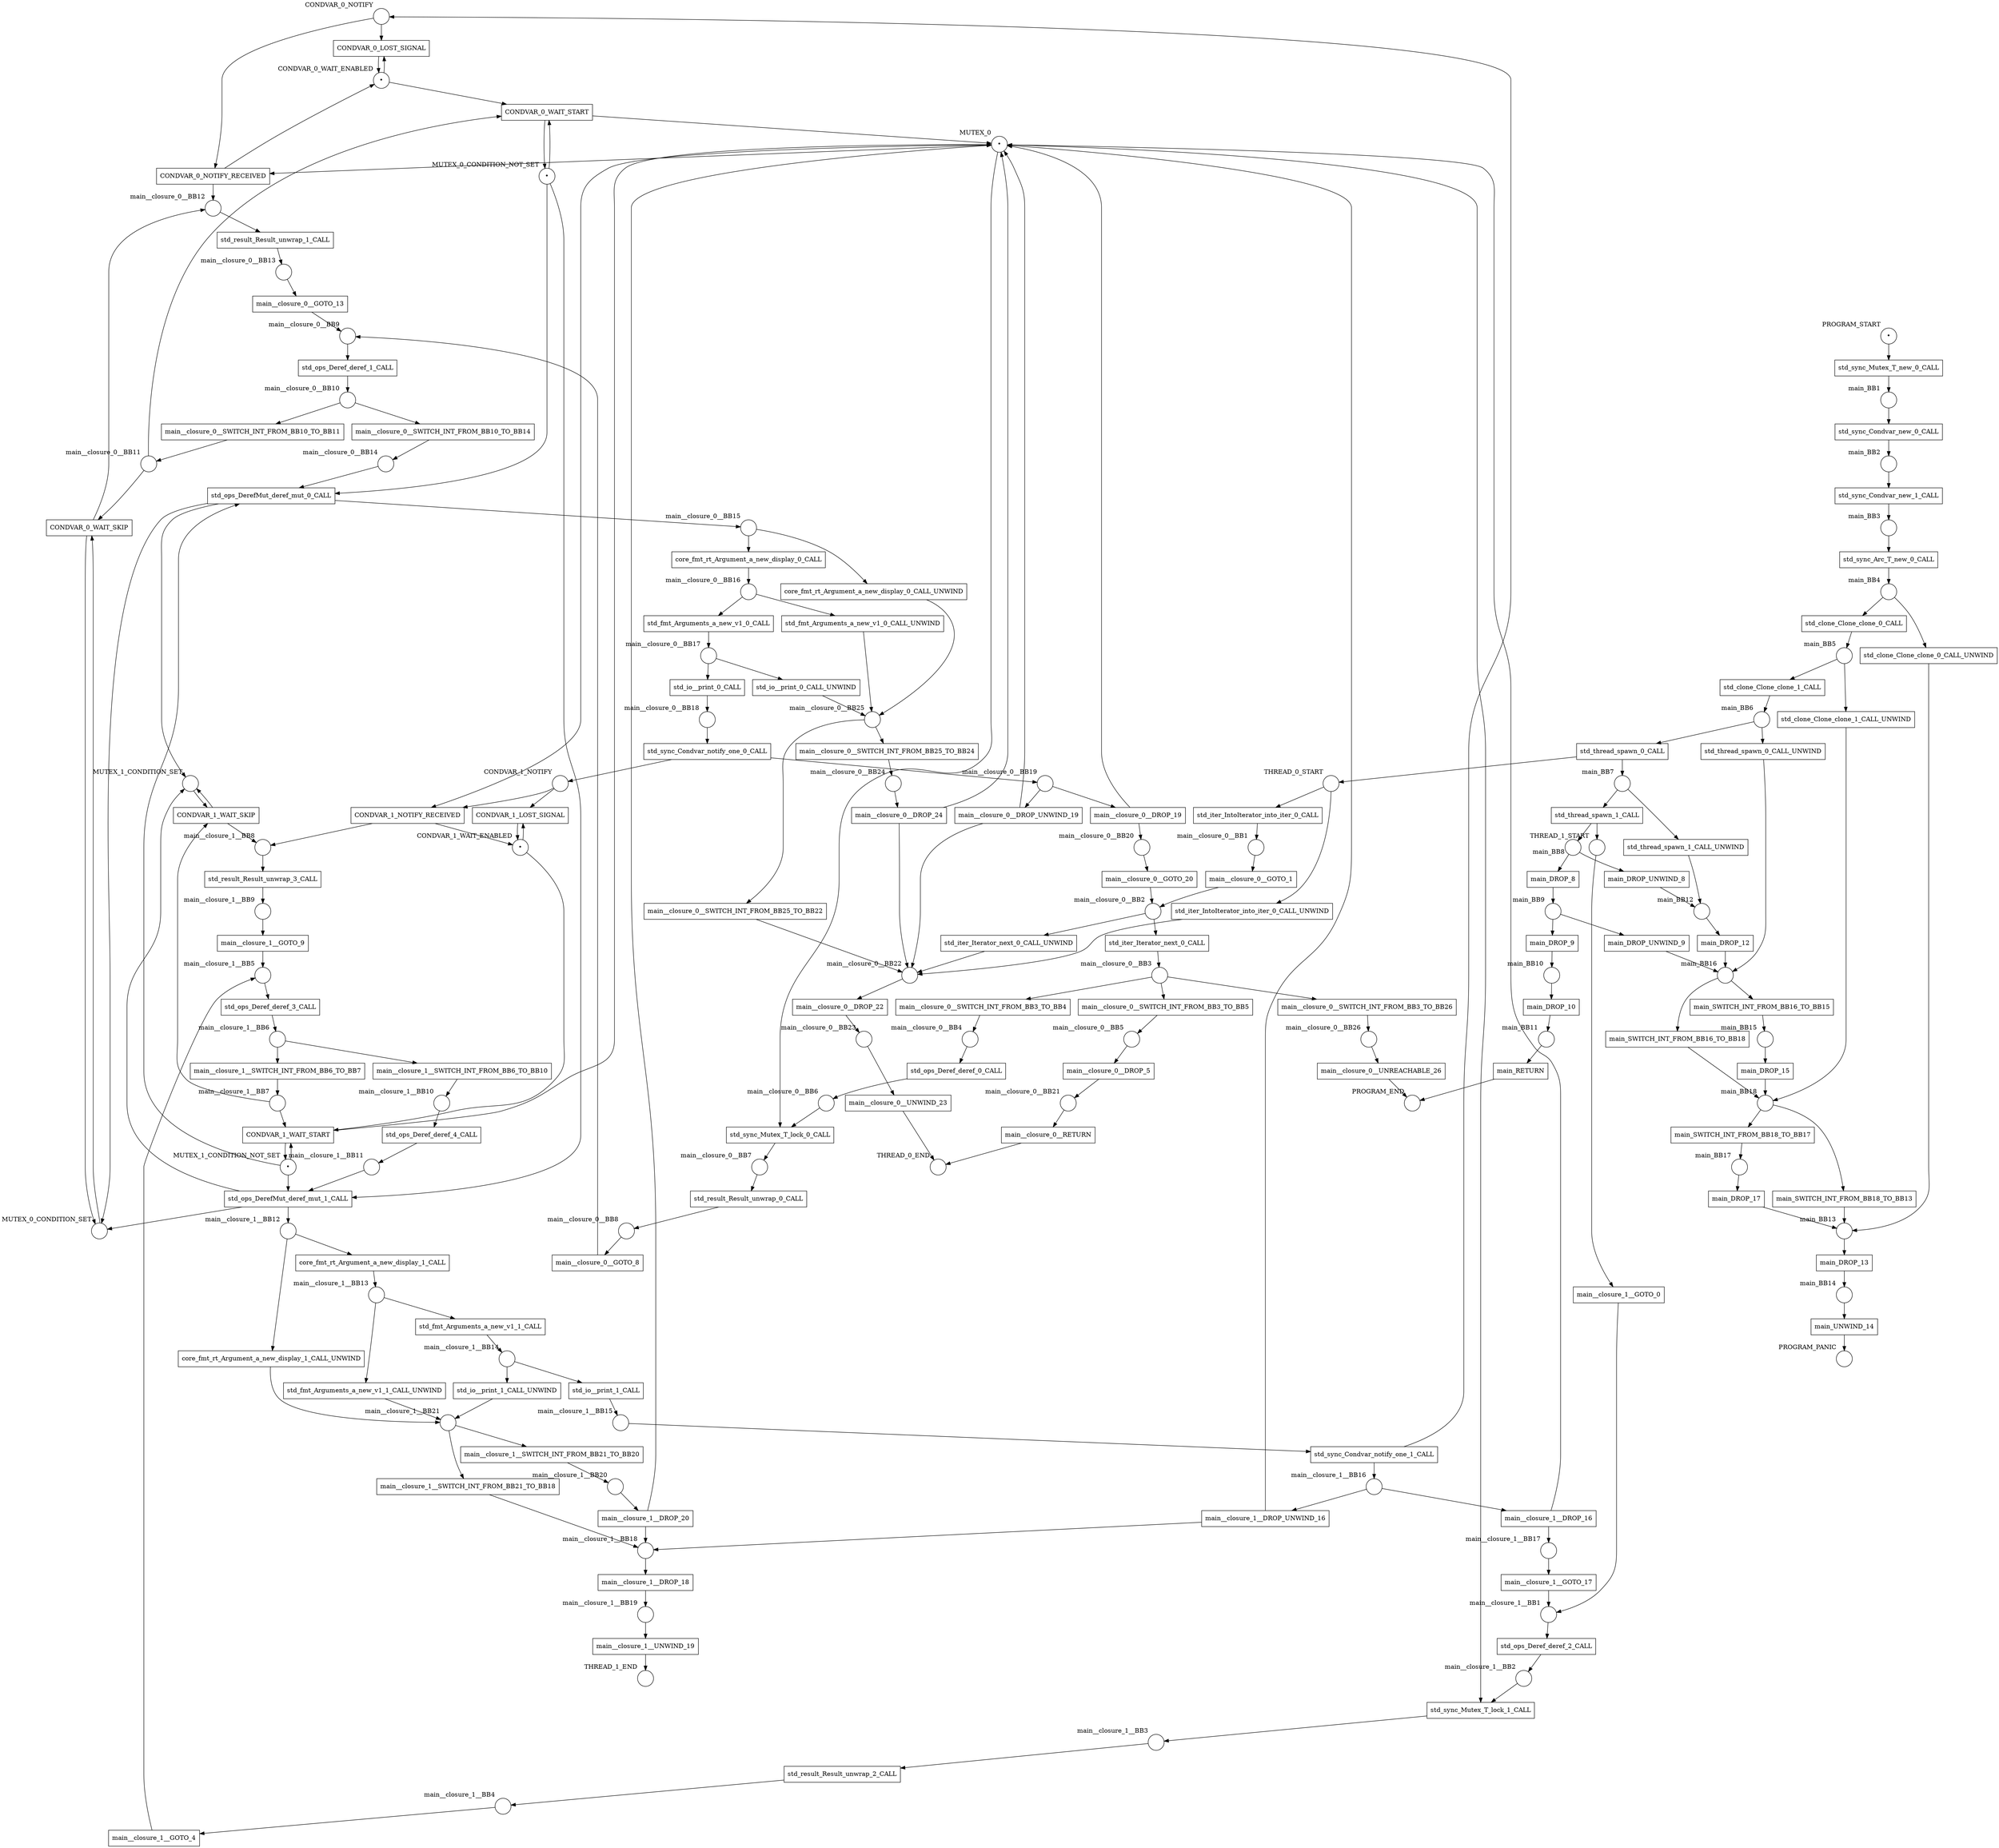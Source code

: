 digraph petrinet {
    CONDVAR_0_NOTIFY [shape="circle" xlabel="CONDVAR_0_NOTIFY" label=""];
    CONDVAR_0_WAIT_ENABLED [shape="circle" xlabel="CONDVAR_0_WAIT_ENABLED" label="•"];
    CONDVAR_1_NOTIFY [shape="circle" xlabel="CONDVAR_1_NOTIFY" label=""];
    CONDVAR_1_WAIT_ENABLED [shape="circle" xlabel="CONDVAR_1_WAIT_ENABLED" label="•"];
    MUTEX_0 [shape="circle" xlabel="MUTEX_0" label="•"];
    MUTEX_0_CONDITION_NOT_SET [shape="circle" xlabel="MUTEX_0_CONDITION_NOT_SET" label="•"];
    MUTEX_0_CONDITION_SET [shape="circle" xlabel="MUTEX_0_CONDITION_SET" label=""];
    MUTEX_1_CONDITION_NOT_SET [shape="circle" xlabel="MUTEX_1_CONDITION_NOT_SET" label="•"];
    MUTEX_1_CONDITION_SET [shape="circle" xlabel="MUTEX_1_CONDITION_SET" label=""];
    PROGRAM_END [shape="circle" xlabel="PROGRAM_END" label=""];
    PROGRAM_PANIC [shape="circle" xlabel="PROGRAM_PANIC" label=""];
    PROGRAM_START [shape="circle" xlabel="PROGRAM_START" label="•"];
    THREAD_0_END [shape="circle" xlabel="THREAD_0_END" label=""];
    THREAD_0_START [shape="circle" xlabel="THREAD_0_START" label=""];
    THREAD_1_END [shape="circle" xlabel="THREAD_1_END" label=""];
    THREAD_1_START [shape="circle" xlabel="THREAD_1_START" label=""];
    main_BB1 [shape="circle" xlabel="main_BB1" label=""];
    main_BB10 [shape="circle" xlabel="main_BB10" label=""];
    main_BB11 [shape="circle" xlabel="main_BB11" label=""];
    main_BB12 [shape="circle" xlabel="main_BB12" label=""];
    main_BB13 [shape="circle" xlabel="main_BB13" label=""];
    main_BB14 [shape="circle" xlabel="main_BB14" label=""];
    main_BB15 [shape="circle" xlabel="main_BB15" label=""];
    main_BB16 [shape="circle" xlabel="main_BB16" label=""];
    main_BB17 [shape="circle" xlabel="main_BB17" label=""];
    main_BB18 [shape="circle" xlabel="main_BB18" label=""];
    main_BB2 [shape="circle" xlabel="main_BB2" label=""];
    main_BB3 [shape="circle" xlabel="main_BB3" label=""];
    main_BB4 [shape="circle" xlabel="main_BB4" label=""];
    main_BB5 [shape="circle" xlabel="main_BB5" label=""];
    main_BB6 [shape="circle" xlabel="main_BB6" label=""];
    main_BB7 [shape="circle" xlabel="main_BB7" label=""];
    main_BB8 [shape="circle" xlabel="main_BB8" label=""];
    main_BB9 [shape="circle" xlabel="main_BB9" label=""];
    main__closure_0__BB1 [shape="circle" xlabel="main__closure_0__BB1" label=""];
    main__closure_0__BB10 [shape="circle" xlabel="main__closure_0__BB10" label=""];
    main__closure_0__BB11 [shape="circle" xlabel="main__closure_0__BB11" label=""];
    main__closure_0__BB12 [shape="circle" xlabel="main__closure_0__BB12" label=""];
    main__closure_0__BB13 [shape="circle" xlabel="main__closure_0__BB13" label=""];
    main__closure_0__BB14 [shape="circle" xlabel="main__closure_0__BB14" label=""];
    main__closure_0__BB15 [shape="circle" xlabel="main__closure_0__BB15" label=""];
    main__closure_0__BB16 [shape="circle" xlabel="main__closure_0__BB16" label=""];
    main__closure_0__BB17 [shape="circle" xlabel="main__closure_0__BB17" label=""];
    main__closure_0__BB18 [shape="circle" xlabel="main__closure_0__BB18" label=""];
    main__closure_0__BB19 [shape="circle" xlabel="main__closure_0__BB19" label=""];
    main__closure_0__BB2 [shape="circle" xlabel="main__closure_0__BB2" label=""];
    main__closure_0__BB20 [shape="circle" xlabel="main__closure_0__BB20" label=""];
    main__closure_0__BB21 [shape="circle" xlabel="main__closure_0__BB21" label=""];
    main__closure_0__BB22 [shape="circle" xlabel="main__closure_0__BB22" label=""];
    main__closure_0__BB23 [shape="circle" xlabel="main__closure_0__BB23" label=""];
    main__closure_0__BB24 [shape="circle" xlabel="main__closure_0__BB24" label=""];
    main__closure_0__BB25 [shape="circle" xlabel="main__closure_0__BB25" label=""];
    main__closure_0__BB26 [shape="circle" xlabel="main__closure_0__BB26" label=""];
    main__closure_0__BB3 [shape="circle" xlabel="main__closure_0__BB3" label=""];
    main__closure_0__BB4 [shape="circle" xlabel="main__closure_0__BB4" label=""];
    main__closure_0__BB5 [shape="circle" xlabel="main__closure_0__BB5" label=""];
    main__closure_0__BB6 [shape="circle" xlabel="main__closure_0__BB6" label=""];
    main__closure_0__BB7 [shape="circle" xlabel="main__closure_0__BB7" label=""];
    main__closure_0__BB8 [shape="circle" xlabel="main__closure_0__BB8" label=""];
    main__closure_0__BB9 [shape="circle" xlabel="main__closure_0__BB9" label=""];
    main__closure_1__BB1 [shape="circle" xlabel="main__closure_1__BB1" label=""];
    main__closure_1__BB10 [shape="circle" xlabel="main__closure_1__BB10" label=""];
    main__closure_1__BB11 [shape="circle" xlabel="main__closure_1__BB11" label=""];
    main__closure_1__BB12 [shape="circle" xlabel="main__closure_1__BB12" label=""];
    main__closure_1__BB13 [shape="circle" xlabel="main__closure_1__BB13" label=""];
    main__closure_1__BB14 [shape="circle" xlabel="main__closure_1__BB14" label=""];
    main__closure_1__BB15 [shape="circle" xlabel="main__closure_1__BB15" label=""];
    main__closure_1__BB16 [shape="circle" xlabel="main__closure_1__BB16" label=""];
    main__closure_1__BB17 [shape="circle" xlabel="main__closure_1__BB17" label=""];
    main__closure_1__BB18 [shape="circle" xlabel="main__closure_1__BB18" label=""];
    main__closure_1__BB19 [shape="circle" xlabel="main__closure_1__BB19" label=""];
    main__closure_1__BB2 [shape="circle" xlabel="main__closure_1__BB2" label=""];
    main__closure_1__BB20 [shape="circle" xlabel="main__closure_1__BB20" label=""];
    main__closure_1__BB21 [shape="circle" xlabel="main__closure_1__BB21" label=""];
    main__closure_1__BB3 [shape="circle" xlabel="main__closure_1__BB3" label=""];
    main__closure_1__BB4 [shape="circle" xlabel="main__closure_1__BB4" label=""];
    main__closure_1__BB5 [shape="circle" xlabel="main__closure_1__BB5" label=""];
    main__closure_1__BB6 [shape="circle" xlabel="main__closure_1__BB6" label=""];
    main__closure_1__BB7 [shape="circle" xlabel="main__closure_1__BB7" label=""];
    main__closure_1__BB8 [shape="circle" xlabel="main__closure_1__BB8" label=""];
    main__closure_1__BB9 [shape="circle" xlabel="main__closure_1__BB9" label=""];
    CONDVAR_0_LOST_SIGNAL [shape="box" xlabel="" label="CONDVAR_0_LOST_SIGNAL"];
    CONDVAR_0_NOTIFY_RECEIVED [shape="box" xlabel="" label="CONDVAR_0_NOTIFY_RECEIVED"];
    CONDVAR_0_WAIT_SKIP [shape="box" xlabel="" label="CONDVAR_0_WAIT_SKIP"];
    CONDVAR_0_WAIT_START [shape="box" xlabel="" label="CONDVAR_0_WAIT_START"];
    CONDVAR_1_LOST_SIGNAL [shape="box" xlabel="" label="CONDVAR_1_LOST_SIGNAL"];
    CONDVAR_1_NOTIFY_RECEIVED [shape="box" xlabel="" label="CONDVAR_1_NOTIFY_RECEIVED"];
    CONDVAR_1_WAIT_SKIP [shape="box" xlabel="" label="CONDVAR_1_WAIT_SKIP"];
    CONDVAR_1_WAIT_START [shape="box" xlabel="" label="CONDVAR_1_WAIT_START"];
    core_fmt_rt_Argument_a_new_display_0_CALL [shape="box" xlabel="" label="core_fmt_rt_Argument_a_new_display_0_CALL"];
    core_fmt_rt_Argument_a_new_display_0_CALL_UNWIND [shape="box" xlabel="" label="core_fmt_rt_Argument_a_new_display_0_CALL_UNWIND"];
    core_fmt_rt_Argument_a_new_display_1_CALL [shape="box" xlabel="" label="core_fmt_rt_Argument_a_new_display_1_CALL"];
    core_fmt_rt_Argument_a_new_display_1_CALL_UNWIND [shape="box" xlabel="" label="core_fmt_rt_Argument_a_new_display_1_CALL_UNWIND"];
    main_DROP_10 [shape="box" xlabel="" label="main_DROP_10"];
    main_DROP_12 [shape="box" xlabel="" label="main_DROP_12"];
    main_DROP_13 [shape="box" xlabel="" label="main_DROP_13"];
    main_DROP_15 [shape="box" xlabel="" label="main_DROP_15"];
    main_DROP_17 [shape="box" xlabel="" label="main_DROP_17"];
    main_DROP_8 [shape="box" xlabel="" label="main_DROP_8"];
    main_DROP_9 [shape="box" xlabel="" label="main_DROP_9"];
    main_DROP_UNWIND_8 [shape="box" xlabel="" label="main_DROP_UNWIND_8"];
    main_DROP_UNWIND_9 [shape="box" xlabel="" label="main_DROP_UNWIND_9"];
    main_RETURN [shape="box" xlabel="" label="main_RETURN"];
    main_SWITCH_INT_FROM_BB16_TO_BB15 [shape="box" xlabel="" label="main_SWITCH_INT_FROM_BB16_TO_BB15"];
    main_SWITCH_INT_FROM_BB16_TO_BB18 [shape="box" xlabel="" label="main_SWITCH_INT_FROM_BB16_TO_BB18"];
    main_SWITCH_INT_FROM_BB18_TO_BB13 [shape="box" xlabel="" label="main_SWITCH_INT_FROM_BB18_TO_BB13"];
    main_SWITCH_INT_FROM_BB18_TO_BB17 [shape="box" xlabel="" label="main_SWITCH_INT_FROM_BB18_TO_BB17"];
    main_UNWIND_14 [shape="box" xlabel="" label="main_UNWIND_14"];
    main__closure_0__DROP_19 [shape="box" xlabel="" label="main__closure_0__DROP_19"];
    main__closure_0__DROP_22 [shape="box" xlabel="" label="main__closure_0__DROP_22"];
    main__closure_0__DROP_24 [shape="box" xlabel="" label="main__closure_0__DROP_24"];
    main__closure_0__DROP_5 [shape="box" xlabel="" label="main__closure_0__DROP_5"];
    main__closure_0__DROP_UNWIND_19 [shape="box" xlabel="" label="main__closure_0__DROP_UNWIND_19"];
    main__closure_0__GOTO_1 [shape="box" xlabel="" label="main__closure_0__GOTO_1"];
    main__closure_0__GOTO_13 [shape="box" xlabel="" label="main__closure_0__GOTO_13"];
    main__closure_0__GOTO_20 [shape="box" xlabel="" label="main__closure_0__GOTO_20"];
    main__closure_0__GOTO_8 [shape="box" xlabel="" label="main__closure_0__GOTO_8"];
    main__closure_0__RETURN [shape="box" xlabel="" label="main__closure_0__RETURN"];
    main__closure_0__SWITCH_INT_FROM_BB10_TO_BB11 [shape="box" xlabel="" label="main__closure_0__SWITCH_INT_FROM_BB10_TO_BB11"];
    main__closure_0__SWITCH_INT_FROM_BB10_TO_BB14 [shape="box" xlabel="" label="main__closure_0__SWITCH_INT_FROM_BB10_TO_BB14"];
    main__closure_0__SWITCH_INT_FROM_BB25_TO_BB22 [shape="box" xlabel="" label="main__closure_0__SWITCH_INT_FROM_BB25_TO_BB22"];
    main__closure_0__SWITCH_INT_FROM_BB25_TO_BB24 [shape="box" xlabel="" label="main__closure_0__SWITCH_INT_FROM_BB25_TO_BB24"];
    main__closure_0__SWITCH_INT_FROM_BB3_TO_BB26 [shape="box" xlabel="" label="main__closure_0__SWITCH_INT_FROM_BB3_TO_BB26"];
    main__closure_0__SWITCH_INT_FROM_BB3_TO_BB4 [shape="box" xlabel="" label="main__closure_0__SWITCH_INT_FROM_BB3_TO_BB4"];
    main__closure_0__SWITCH_INT_FROM_BB3_TO_BB5 [shape="box" xlabel="" label="main__closure_0__SWITCH_INT_FROM_BB3_TO_BB5"];
    main__closure_0__UNREACHABLE_26 [shape="box" xlabel="" label="main__closure_0__UNREACHABLE_26"];
    main__closure_0__UNWIND_23 [shape="box" xlabel="" label="main__closure_0__UNWIND_23"];
    main__closure_1__DROP_16 [shape="box" xlabel="" label="main__closure_1__DROP_16"];
    main__closure_1__DROP_18 [shape="box" xlabel="" label="main__closure_1__DROP_18"];
    main__closure_1__DROP_20 [shape="box" xlabel="" label="main__closure_1__DROP_20"];
    main__closure_1__DROP_UNWIND_16 [shape="box" xlabel="" label="main__closure_1__DROP_UNWIND_16"];
    main__closure_1__GOTO_0 [shape="box" xlabel="" label="main__closure_1__GOTO_0"];
    main__closure_1__GOTO_17 [shape="box" xlabel="" label="main__closure_1__GOTO_17"];
    main__closure_1__GOTO_4 [shape="box" xlabel="" label="main__closure_1__GOTO_4"];
    main__closure_1__GOTO_9 [shape="box" xlabel="" label="main__closure_1__GOTO_9"];
    main__closure_1__SWITCH_INT_FROM_BB21_TO_BB18 [shape="box" xlabel="" label="main__closure_1__SWITCH_INT_FROM_BB21_TO_BB18"];
    main__closure_1__SWITCH_INT_FROM_BB21_TO_BB20 [shape="box" xlabel="" label="main__closure_1__SWITCH_INT_FROM_BB21_TO_BB20"];
    main__closure_1__SWITCH_INT_FROM_BB6_TO_BB10 [shape="box" xlabel="" label="main__closure_1__SWITCH_INT_FROM_BB6_TO_BB10"];
    main__closure_1__SWITCH_INT_FROM_BB6_TO_BB7 [shape="box" xlabel="" label="main__closure_1__SWITCH_INT_FROM_BB6_TO_BB7"];
    main__closure_1__UNWIND_19 [shape="box" xlabel="" label="main__closure_1__UNWIND_19"];
    std_clone_Clone_clone_0_CALL [shape="box" xlabel="" label="std_clone_Clone_clone_0_CALL"];
    std_clone_Clone_clone_0_CALL_UNWIND [shape="box" xlabel="" label="std_clone_Clone_clone_0_CALL_UNWIND"];
    std_clone_Clone_clone_1_CALL [shape="box" xlabel="" label="std_clone_Clone_clone_1_CALL"];
    std_clone_Clone_clone_1_CALL_UNWIND [shape="box" xlabel="" label="std_clone_Clone_clone_1_CALL_UNWIND"];
    std_fmt_Arguments_a_new_v1_0_CALL [shape="box" xlabel="" label="std_fmt_Arguments_a_new_v1_0_CALL"];
    std_fmt_Arguments_a_new_v1_0_CALL_UNWIND [shape="box" xlabel="" label="std_fmt_Arguments_a_new_v1_0_CALL_UNWIND"];
    std_fmt_Arguments_a_new_v1_1_CALL [shape="box" xlabel="" label="std_fmt_Arguments_a_new_v1_1_CALL"];
    std_fmt_Arguments_a_new_v1_1_CALL_UNWIND [shape="box" xlabel="" label="std_fmt_Arguments_a_new_v1_1_CALL_UNWIND"];
    std_io__print_0_CALL [shape="box" xlabel="" label="std_io__print_0_CALL"];
    std_io__print_0_CALL_UNWIND [shape="box" xlabel="" label="std_io__print_0_CALL_UNWIND"];
    std_io__print_1_CALL [shape="box" xlabel="" label="std_io__print_1_CALL"];
    std_io__print_1_CALL_UNWIND [shape="box" xlabel="" label="std_io__print_1_CALL_UNWIND"];
    std_iter_IntoIterator_into_iter_0_CALL [shape="box" xlabel="" label="std_iter_IntoIterator_into_iter_0_CALL"];
    std_iter_IntoIterator_into_iter_0_CALL_UNWIND [shape="box" xlabel="" label="std_iter_IntoIterator_into_iter_0_CALL_UNWIND"];
    std_iter_Iterator_next_0_CALL [shape="box" xlabel="" label="std_iter_Iterator_next_0_CALL"];
    std_iter_Iterator_next_0_CALL_UNWIND [shape="box" xlabel="" label="std_iter_Iterator_next_0_CALL_UNWIND"];
    std_ops_DerefMut_deref_mut_0_CALL [shape="box" xlabel="" label="std_ops_DerefMut_deref_mut_0_CALL"];
    std_ops_DerefMut_deref_mut_1_CALL [shape="box" xlabel="" label="std_ops_DerefMut_deref_mut_1_CALL"];
    std_ops_Deref_deref_0_CALL [shape="box" xlabel="" label="std_ops_Deref_deref_0_CALL"];
    std_ops_Deref_deref_1_CALL [shape="box" xlabel="" label="std_ops_Deref_deref_1_CALL"];
    std_ops_Deref_deref_2_CALL [shape="box" xlabel="" label="std_ops_Deref_deref_2_CALL"];
    std_ops_Deref_deref_3_CALL [shape="box" xlabel="" label="std_ops_Deref_deref_3_CALL"];
    std_ops_Deref_deref_4_CALL [shape="box" xlabel="" label="std_ops_Deref_deref_4_CALL"];
    std_result_Result_unwrap_0_CALL [shape="box" xlabel="" label="std_result_Result_unwrap_0_CALL"];
    std_result_Result_unwrap_1_CALL [shape="box" xlabel="" label="std_result_Result_unwrap_1_CALL"];
    std_result_Result_unwrap_2_CALL [shape="box" xlabel="" label="std_result_Result_unwrap_2_CALL"];
    std_result_Result_unwrap_3_CALL [shape="box" xlabel="" label="std_result_Result_unwrap_3_CALL"];
    std_sync_Arc_T_new_0_CALL [shape="box" xlabel="" label="std_sync_Arc_T_new_0_CALL"];
    std_sync_Condvar_new_0_CALL [shape="box" xlabel="" label="std_sync_Condvar_new_0_CALL"];
    std_sync_Condvar_new_1_CALL [shape="box" xlabel="" label="std_sync_Condvar_new_1_CALL"];
    std_sync_Condvar_notify_one_0_CALL [shape="box" xlabel="" label="std_sync_Condvar_notify_one_0_CALL"];
    std_sync_Condvar_notify_one_1_CALL [shape="box" xlabel="" label="std_sync_Condvar_notify_one_1_CALL"];
    std_sync_Mutex_T_lock_0_CALL [shape="box" xlabel="" label="std_sync_Mutex_T_lock_0_CALL"];
    std_sync_Mutex_T_lock_1_CALL [shape="box" xlabel="" label="std_sync_Mutex_T_lock_1_CALL"];
    std_sync_Mutex_T_new_0_CALL [shape="box" xlabel="" label="std_sync_Mutex_T_new_0_CALL"];
    std_thread_spawn_0_CALL [shape="box" xlabel="" label="std_thread_spawn_0_CALL"];
    std_thread_spawn_0_CALL_UNWIND [shape="box" xlabel="" label="std_thread_spawn_0_CALL_UNWIND"];
    std_thread_spawn_1_CALL [shape="box" xlabel="" label="std_thread_spawn_1_CALL"];
    std_thread_spawn_1_CALL_UNWIND [shape="box" xlabel="" label="std_thread_spawn_1_CALL_UNWIND"];
    CONDVAR_0_NOTIFY -> CONDVAR_0_LOST_SIGNAL;
    CONDVAR_0_NOTIFY -> CONDVAR_0_NOTIFY_RECEIVED;
    CONDVAR_0_WAIT_ENABLED -> CONDVAR_0_LOST_SIGNAL;
    CONDVAR_0_WAIT_ENABLED -> CONDVAR_0_WAIT_START;
    CONDVAR_1_NOTIFY -> CONDVAR_1_LOST_SIGNAL;
    CONDVAR_1_NOTIFY -> CONDVAR_1_NOTIFY_RECEIVED;
    CONDVAR_1_WAIT_ENABLED -> CONDVAR_1_LOST_SIGNAL;
    CONDVAR_1_WAIT_ENABLED -> CONDVAR_1_WAIT_START;
    MUTEX_0 -> CONDVAR_0_NOTIFY_RECEIVED;
    MUTEX_0 -> CONDVAR_1_NOTIFY_RECEIVED;
    MUTEX_0 -> std_sync_Mutex_T_lock_0_CALL;
    MUTEX_0 -> std_sync_Mutex_T_lock_1_CALL;
    MUTEX_0_CONDITION_NOT_SET -> CONDVAR_0_WAIT_START;
    MUTEX_0_CONDITION_NOT_SET -> std_ops_DerefMut_deref_mut_0_CALL;
    MUTEX_0_CONDITION_NOT_SET -> std_ops_DerefMut_deref_mut_1_CALL;
    MUTEX_0_CONDITION_SET -> CONDVAR_0_WAIT_SKIP;
    MUTEX_1_CONDITION_NOT_SET -> CONDVAR_1_WAIT_START;
    MUTEX_1_CONDITION_NOT_SET -> std_ops_DerefMut_deref_mut_0_CALL;
    MUTEX_1_CONDITION_NOT_SET -> std_ops_DerefMut_deref_mut_1_CALL;
    MUTEX_1_CONDITION_SET -> CONDVAR_1_WAIT_SKIP;
    PROGRAM_START -> std_sync_Mutex_T_new_0_CALL;
    THREAD_0_START -> std_iter_IntoIterator_into_iter_0_CALL;
    THREAD_0_START -> std_iter_IntoIterator_into_iter_0_CALL_UNWIND;
    THREAD_1_START -> main__closure_1__GOTO_0;
    main_BB1 -> std_sync_Condvar_new_0_CALL;
    main_BB10 -> main_DROP_10;
    main_BB11 -> main_RETURN;
    main_BB12 -> main_DROP_12;
    main_BB13 -> main_DROP_13;
    main_BB14 -> main_UNWIND_14;
    main_BB15 -> main_DROP_15;
    main_BB16 -> main_SWITCH_INT_FROM_BB16_TO_BB15;
    main_BB16 -> main_SWITCH_INT_FROM_BB16_TO_BB18;
    main_BB17 -> main_DROP_17;
    main_BB18 -> main_SWITCH_INT_FROM_BB18_TO_BB13;
    main_BB18 -> main_SWITCH_INT_FROM_BB18_TO_BB17;
    main_BB2 -> std_sync_Condvar_new_1_CALL;
    main_BB3 -> std_sync_Arc_T_new_0_CALL;
    main_BB4 -> std_clone_Clone_clone_0_CALL;
    main_BB4 -> std_clone_Clone_clone_0_CALL_UNWIND;
    main_BB5 -> std_clone_Clone_clone_1_CALL;
    main_BB5 -> std_clone_Clone_clone_1_CALL_UNWIND;
    main_BB6 -> std_thread_spawn_0_CALL;
    main_BB6 -> std_thread_spawn_0_CALL_UNWIND;
    main_BB7 -> std_thread_spawn_1_CALL;
    main_BB7 -> std_thread_spawn_1_CALL_UNWIND;
    main_BB8 -> main_DROP_8;
    main_BB8 -> main_DROP_UNWIND_8;
    main_BB9 -> main_DROP_9;
    main_BB9 -> main_DROP_UNWIND_9;
    main__closure_0__BB1 -> main__closure_0__GOTO_1;
    main__closure_0__BB10 -> main__closure_0__SWITCH_INT_FROM_BB10_TO_BB11;
    main__closure_0__BB10 -> main__closure_0__SWITCH_INT_FROM_BB10_TO_BB14;
    main__closure_0__BB11 -> CONDVAR_0_WAIT_SKIP;
    main__closure_0__BB11 -> CONDVAR_0_WAIT_START;
    main__closure_0__BB12 -> std_result_Result_unwrap_1_CALL;
    main__closure_0__BB13 -> main__closure_0__GOTO_13;
    main__closure_0__BB14 -> std_ops_DerefMut_deref_mut_0_CALL;
    main__closure_0__BB15 -> core_fmt_rt_Argument_a_new_display_0_CALL;
    main__closure_0__BB15 -> core_fmt_rt_Argument_a_new_display_0_CALL_UNWIND;
    main__closure_0__BB16 -> std_fmt_Arguments_a_new_v1_0_CALL;
    main__closure_0__BB16 -> std_fmt_Arguments_a_new_v1_0_CALL_UNWIND;
    main__closure_0__BB17 -> std_io__print_0_CALL;
    main__closure_0__BB17 -> std_io__print_0_CALL_UNWIND;
    main__closure_0__BB18 -> std_sync_Condvar_notify_one_0_CALL;
    main__closure_0__BB19 -> main__closure_0__DROP_19;
    main__closure_0__BB19 -> main__closure_0__DROP_UNWIND_19;
    main__closure_0__BB2 -> std_iter_Iterator_next_0_CALL;
    main__closure_0__BB2 -> std_iter_Iterator_next_0_CALL_UNWIND;
    main__closure_0__BB20 -> main__closure_0__GOTO_20;
    main__closure_0__BB21 -> main__closure_0__RETURN;
    main__closure_0__BB22 -> main__closure_0__DROP_22;
    main__closure_0__BB23 -> main__closure_0__UNWIND_23;
    main__closure_0__BB24 -> main__closure_0__DROP_24;
    main__closure_0__BB25 -> main__closure_0__SWITCH_INT_FROM_BB25_TO_BB22;
    main__closure_0__BB25 -> main__closure_0__SWITCH_INT_FROM_BB25_TO_BB24;
    main__closure_0__BB26 -> main__closure_0__UNREACHABLE_26;
    main__closure_0__BB3 -> main__closure_0__SWITCH_INT_FROM_BB3_TO_BB26;
    main__closure_0__BB3 -> main__closure_0__SWITCH_INT_FROM_BB3_TO_BB4;
    main__closure_0__BB3 -> main__closure_0__SWITCH_INT_FROM_BB3_TO_BB5;
    main__closure_0__BB4 -> std_ops_Deref_deref_0_CALL;
    main__closure_0__BB5 -> main__closure_0__DROP_5;
    main__closure_0__BB6 -> std_sync_Mutex_T_lock_0_CALL;
    main__closure_0__BB7 -> std_result_Result_unwrap_0_CALL;
    main__closure_0__BB8 -> main__closure_0__GOTO_8;
    main__closure_0__BB9 -> std_ops_Deref_deref_1_CALL;
    main__closure_1__BB1 -> std_ops_Deref_deref_2_CALL;
    main__closure_1__BB10 -> std_ops_Deref_deref_4_CALL;
    main__closure_1__BB11 -> std_ops_DerefMut_deref_mut_1_CALL;
    main__closure_1__BB12 -> core_fmt_rt_Argument_a_new_display_1_CALL;
    main__closure_1__BB12 -> core_fmt_rt_Argument_a_new_display_1_CALL_UNWIND;
    main__closure_1__BB13 -> std_fmt_Arguments_a_new_v1_1_CALL;
    main__closure_1__BB13 -> std_fmt_Arguments_a_new_v1_1_CALL_UNWIND;
    main__closure_1__BB14 -> std_io__print_1_CALL;
    main__closure_1__BB14 -> std_io__print_1_CALL_UNWIND;
    main__closure_1__BB15 -> std_sync_Condvar_notify_one_1_CALL;
    main__closure_1__BB16 -> main__closure_1__DROP_16;
    main__closure_1__BB16 -> main__closure_1__DROP_UNWIND_16;
    main__closure_1__BB17 -> main__closure_1__GOTO_17;
    main__closure_1__BB18 -> main__closure_1__DROP_18;
    main__closure_1__BB19 -> main__closure_1__UNWIND_19;
    main__closure_1__BB2 -> std_sync_Mutex_T_lock_1_CALL;
    main__closure_1__BB20 -> main__closure_1__DROP_20;
    main__closure_1__BB21 -> main__closure_1__SWITCH_INT_FROM_BB21_TO_BB18;
    main__closure_1__BB21 -> main__closure_1__SWITCH_INT_FROM_BB21_TO_BB20;
    main__closure_1__BB3 -> std_result_Result_unwrap_2_CALL;
    main__closure_1__BB4 -> main__closure_1__GOTO_4;
    main__closure_1__BB5 -> std_ops_Deref_deref_3_CALL;
    main__closure_1__BB6 -> main__closure_1__SWITCH_INT_FROM_BB6_TO_BB10;
    main__closure_1__BB6 -> main__closure_1__SWITCH_INT_FROM_BB6_TO_BB7;
    main__closure_1__BB7 -> CONDVAR_1_WAIT_SKIP;
    main__closure_1__BB7 -> CONDVAR_1_WAIT_START;
    main__closure_1__BB8 -> std_result_Result_unwrap_3_CALL;
    main__closure_1__BB9 -> main__closure_1__GOTO_9;
    CONDVAR_0_LOST_SIGNAL -> CONDVAR_0_WAIT_ENABLED;
    CONDVAR_0_NOTIFY_RECEIVED -> CONDVAR_0_WAIT_ENABLED;
    CONDVAR_0_NOTIFY_RECEIVED -> main__closure_0__BB12;
    CONDVAR_0_WAIT_SKIP -> MUTEX_0_CONDITION_SET;
    CONDVAR_0_WAIT_SKIP -> main__closure_0__BB12;
    CONDVAR_0_WAIT_START -> MUTEX_0;
    CONDVAR_0_WAIT_START -> MUTEX_0_CONDITION_NOT_SET;
    CONDVAR_1_LOST_SIGNAL -> CONDVAR_1_WAIT_ENABLED;
    CONDVAR_1_NOTIFY_RECEIVED -> CONDVAR_1_WAIT_ENABLED;
    CONDVAR_1_NOTIFY_RECEIVED -> main__closure_1__BB8;
    CONDVAR_1_WAIT_SKIP -> MUTEX_1_CONDITION_SET;
    CONDVAR_1_WAIT_SKIP -> main__closure_1__BB8;
    CONDVAR_1_WAIT_START -> MUTEX_0;
    CONDVAR_1_WAIT_START -> MUTEX_1_CONDITION_NOT_SET;
    core_fmt_rt_Argument_a_new_display_0_CALL -> main__closure_0__BB16;
    core_fmt_rt_Argument_a_new_display_0_CALL_UNWIND -> main__closure_0__BB25;
    core_fmt_rt_Argument_a_new_display_1_CALL -> main__closure_1__BB13;
    core_fmt_rt_Argument_a_new_display_1_CALL_UNWIND -> main__closure_1__BB21;
    main_DROP_10 -> main_BB11;
    main_DROP_12 -> main_BB16;
    main_DROP_13 -> main_BB14;
    main_DROP_15 -> main_BB18;
    main_DROP_17 -> main_BB13;
    main_DROP_8 -> main_BB9;
    main_DROP_9 -> main_BB10;
    main_DROP_UNWIND_8 -> main_BB12;
    main_DROP_UNWIND_9 -> main_BB16;
    main_RETURN -> PROGRAM_END;
    main_SWITCH_INT_FROM_BB16_TO_BB15 -> main_BB15;
    main_SWITCH_INT_FROM_BB16_TO_BB18 -> main_BB18;
    main_SWITCH_INT_FROM_BB18_TO_BB13 -> main_BB13;
    main_SWITCH_INT_FROM_BB18_TO_BB17 -> main_BB17;
    main_UNWIND_14 -> PROGRAM_PANIC;
    main__closure_0__DROP_19 -> MUTEX_0;
    main__closure_0__DROP_19 -> main__closure_0__BB20;
    main__closure_0__DROP_22 -> main__closure_0__BB23;
    main__closure_0__DROP_24 -> MUTEX_0;
    main__closure_0__DROP_24 -> main__closure_0__BB22;
    main__closure_0__DROP_5 -> main__closure_0__BB21;
    main__closure_0__DROP_UNWIND_19 -> MUTEX_0;
    main__closure_0__DROP_UNWIND_19 -> main__closure_0__BB22;
    main__closure_0__GOTO_1 -> main__closure_0__BB2;
    main__closure_0__GOTO_13 -> main__closure_0__BB9;
    main__closure_0__GOTO_20 -> main__closure_0__BB2;
    main__closure_0__GOTO_8 -> main__closure_0__BB9;
    main__closure_0__RETURN -> THREAD_0_END;
    main__closure_0__SWITCH_INT_FROM_BB10_TO_BB11 -> main__closure_0__BB11;
    main__closure_0__SWITCH_INT_FROM_BB10_TO_BB14 -> main__closure_0__BB14;
    main__closure_0__SWITCH_INT_FROM_BB25_TO_BB22 -> main__closure_0__BB22;
    main__closure_0__SWITCH_INT_FROM_BB25_TO_BB24 -> main__closure_0__BB24;
    main__closure_0__SWITCH_INT_FROM_BB3_TO_BB26 -> main__closure_0__BB26;
    main__closure_0__SWITCH_INT_FROM_BB3_TO_BB4 -> main__closure_0__BB4;
    main__closure_0__SWITCH_INT_FROM_BB3_TO_BB5 -> main__closure_0__BB5;
    main__closure_0__UNREACHABLE_26 -> PROGRAM_END;
    main__closure_0__UNWIND_23 -> THREAD_0_END;
    main__closure_1__DROP_16 -> MUTEX_0;
    main__closure_1__DROP_16 -> main__closure_1__BB17;
    main__closure_1__DROP_18 -> main__closure_1__BB19;
    main__closure_1__DROP_20 -> MUTEX_0;
    main__closure_1__DROP_20 -> main__closure_1__BB18;
    main__closure_1__DROP_UNWIND_16 -> MUTEX_0;
    main__closure_1__DROP_UNWIND_16 -> main__closure_1__BB18;
    main__closure_1__GOTO_0 -> main__closure_1__BB1;
    main__closure_1__GOTO_17 -> main__closure_1__BB1;
    main__closure_1__GOTO_4 -> main__closure_1__BB5;
    main__closure_1__GOTO_9 -> main__closure_1__BB5;
    main__closure_1__SWITCH_INT_FROM_BB21_TO_BB18 -> main__closure_1__BB18;
    main__closure_1__SWITCH_INT_FROM_BB21_TO_BB20 -> main__closure_1__BB20;
    main__closure_1__SWITCH_INT_FROM_BB6_TO_BB10 -> main__closure_1__BB10;
    main__closure_1__SWITCH_INT_FROM_BB6_TO_BB7 -> main__closure_1__BB7;
    main__closure_1__UNWIND_19 -> THREAD_1_END;
    std_clone_Clone_clone_0_CALL -> main_BB5;
    std_clone_Clone_clone_0_CALL_UNWIND -> main_BB13;
    std_clone_Clone_clone_1_CALL -> main_BB6;
    std_clone_Clone_clone_1_CALL_UNWIND -> main_BB18;
    std_fmt_Arguments_a_new_v1_0_CALL -> main__closure_0__BB17;
    std_fmt_Arguments_a_new_v1_0_CALL_UNWIND -> main__closure_0__BB25;
    std_fmt_Arguments_a_new_v1_1_CALL -> main__closure_1__BB14;
    std_fmt_Arguments_a_new_v1_1_CALL_UNWIND -> main__closure_1__BB21;
    std_io__print_0_CALL -> main__closure_0__BB18;
    std_io__print_0_CALL_UNWIND -> main__closure_0__BB25;
    std_io__print_1_CALL -> main__closure_1__BB15;
    std_io__print_1_CALL_UNWIND -> main__closure_1__BB21;
    std_iter_IntoIterator_into_iter_0_CALL -> main__closure_0__BB1;
    std_iter_IntoIterator_into_iter_0_CALL_UNWIND -> main__closure_0__BB22;
    std_iter_Iterator_next_0_CALL -> main__closure_0__BB3;
    std_iter_Iterator_next_0_CALL_UNWIND -> main__closure_0__BB22;
    std_ops_DerefMut_deref_mut_0_CALL -> MUTEX_0_CONDITION_SET;
    std_ops_DerefMut_deref_mut_0_CALL -> MUTEX_1_CONDITION_SET;
    std_ops_DerefMut_deref_mut_0_CALL -> main__closure_0__BB15;
    std_ops_DerefMut_deref_mut_1_CALL -> MUTEX_0_CONDITION_SET;
    std_ops_DerefMut_deref_mut_1_CALL -> MUTEX_1_CONDITION_SET;
    std_ops_DerefMut_deref_mut_1_CALL -> main__closure_1__BB12;
    std_ops_Deref_deref_0_CALL -> main__closure_0__BB6;
    std_ops_Deref_deref_1_CALL -> main__closure_0__BB10;
    std_ops_Deref_deref_2_CALL -> main__closure_1__BB2;
    std_ops_Deref_deref_3_CALL -> main__closure_1__BB6;
    std_ops_Deref_deref_4_CALL -> main__closure_1__BB11;
    std_result_Result_unwrap_0_CALL -> main__closure_0__BB8;
    std_result_Result_unwrap_1_CALL -> main__closure_0__BB13;
    std_result_Result_unwrap_2_CALL -> main__closure_1__BB4;
    std_result_Result_unwrap_3_CALL -> main__closure_1__BB9;
    std_sync_Arc_T_new_0_CALL -> main_BB4;
    std_sync_Condvar_new_0_CALL -> main_BB2;
    std_sync_Condvar_new_1_CALL -> main_BB3;
    std_sync_Condvar_notify_one_0_CALL -> CONDVAR_1_NOTIFY;
    std_sync_Condvar_notify_one_0_CALL -> main__closure_0__BB19;
    std_sync_Condvar_notify_one_1_CALL -> CONDVAR_0_NOTIFY;
    std_sync_Condvar_notify_one_1_CALL -> main__closure_1__BB16;
    std_sync_Mutex_T_lock_0_CALL -> main__closure_0__BB7;
    std_sync_Mutex_T_lock_1_CALL -> main__closure_1__BB3;
    std_sync_Mutex_T_new_0_CALL -> main_BB1;
    std_thread_spawn_0_CALL -> THREAD_0_START;
    std_thread_spawn_0_CALL -> main_BB7;
    std_thread_spawn_0_CALL_UNWIND -> main_BB16;
    std_thread_spawn_1_CALL -> THREAD_1_START;
    std_thread_spawn_1_CALL -> main_BB8;
    std_thread_spawn_1_CALL_UNWIND -> main_BB12;
}
